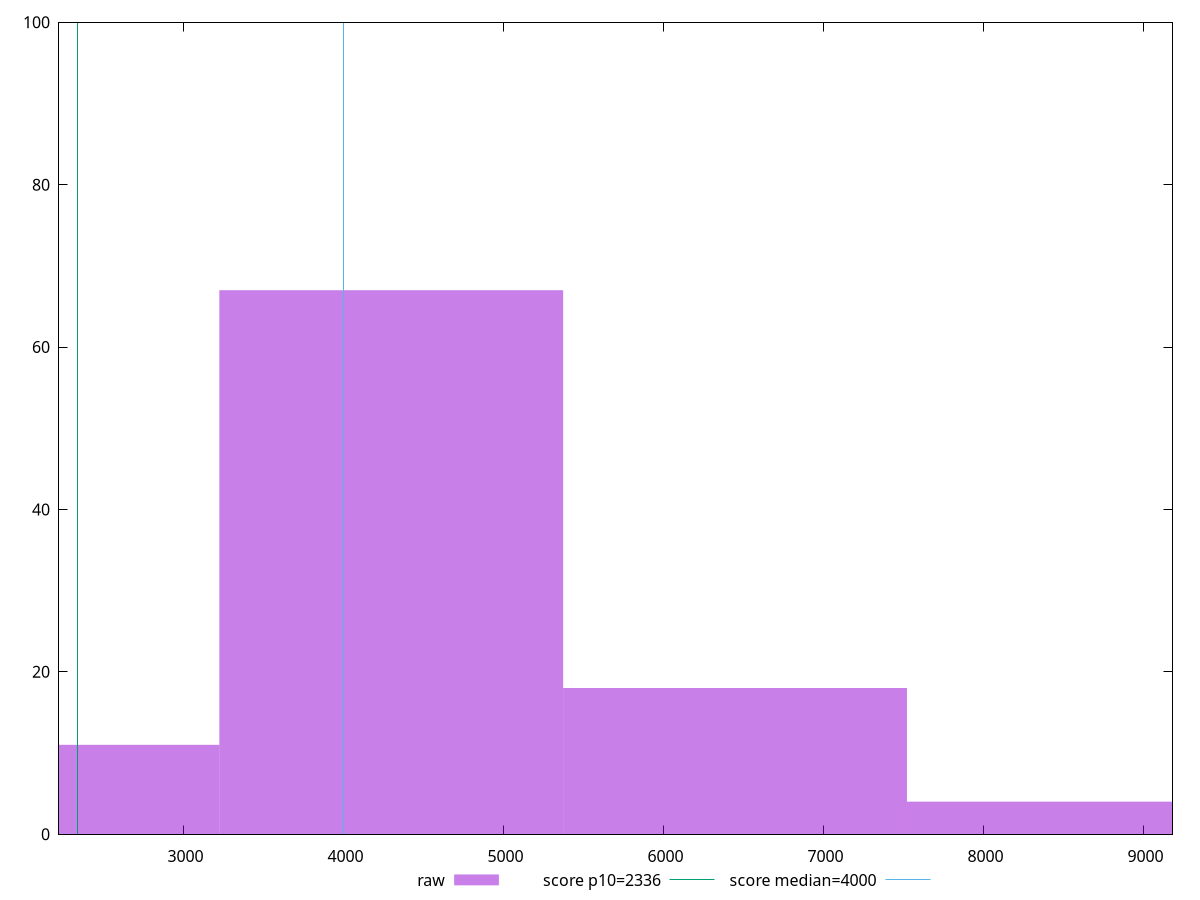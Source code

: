reset

$raw <<EOF
4297.8913887242325 67
2148.9456943621162 11
6446.837083086349 18
8595.782777448465 4
EOF

set key outside below
set boxwidth 2148.9456943621162
set xrange [2221.2619999999997:9180.902999999998]
set yrange [0:100]
set trange [0:100]
set style fill transparent solid 0.5 noborder

set parametric
set terminal svg size 640, 490 enhanced background rgb 'white'
set output "reprap/first-meaningful-paint/samples/pages+cached+noexternal+nomedia+nocss/raw/histogram.svg"

plot $raw title "raw" with boxes, \
     2336,t title "score p10=2336", \
     4000,t title "score median=4000"

reset
